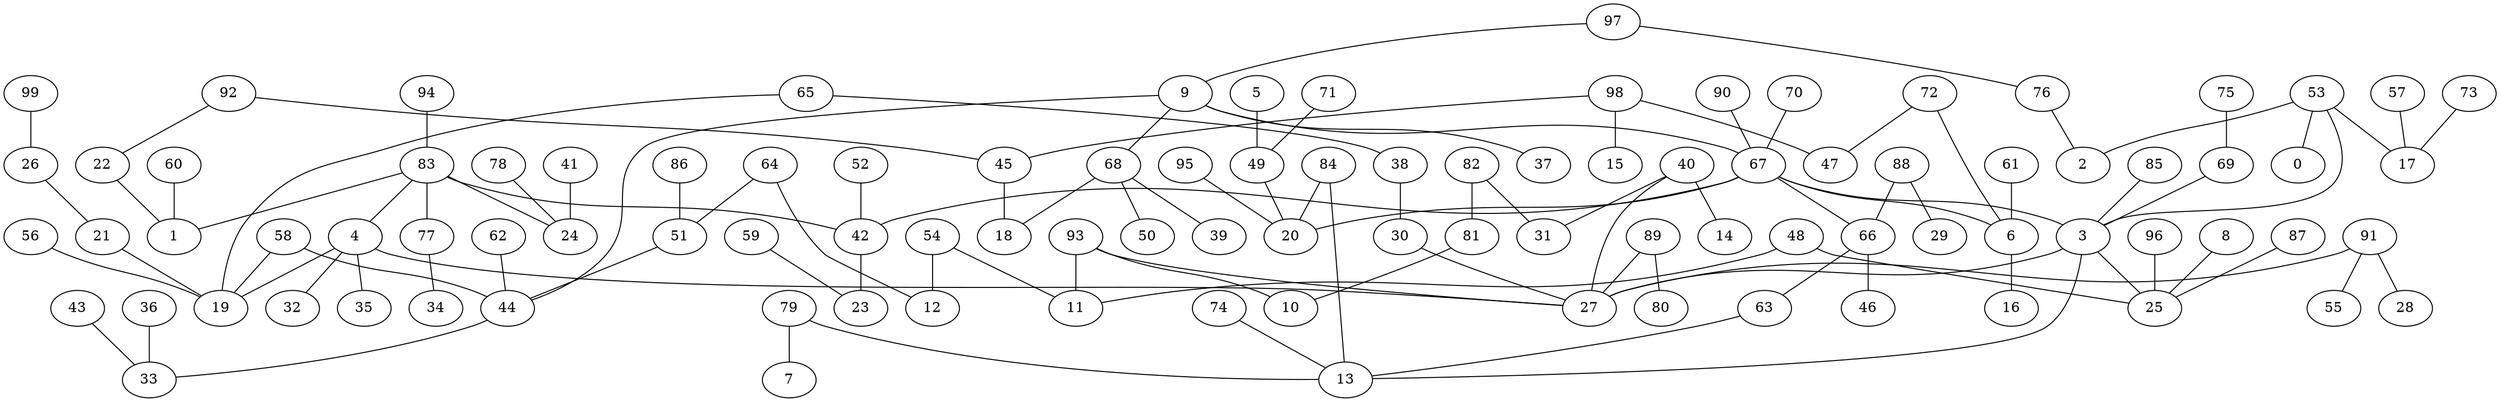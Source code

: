 digraph GG_graph {

subgraph G_graph {
edge [color = black]
"5" -> "49" [dir = none]
"99" -> "26" [dir = none]
"75" -> "69" [dir = none]
"72" -> "47" [dir = none]
"36" -> "33" [dir = none]
"94" -> "83" [dir = none]
"73" -> "17" [dir = none]
"64" -> "51" [dir = none]
"41" -> "24" [dir = none]
"79" -> "7" [dir = none]
"79" -> "13" [dir = none]
"56" -> "19" [dir = none]
"82" -> "81" [dir = none]
"82" -> "31" [dir = none]
"96" -> "25" [dir = none]
"43" -> "33" [dir = none]
"60" -> "1" [dir = none]
"65" -> "19" [dir = none]
"51" -> "44" [dir = none]
"77" -> "34" [dir = none]
"98" -> "47" [dir = none]
"98" -> "15" [dir = none]
"98" -> "45" [dir = none]
"26" -> "21" [dir = none]
"21" -> "19" [dir = none]
"49" -> "20" [dir = none]
"42" -> "23" [dir = none]
"68" -> "39" [dir = none]
"68" -> "50" [dir = none]
"68" -> "18" [dir = none]
"89" -> "80" [dir = none]
"89" -> "27" [dir = none]
"48" -> "11" [dir = none]
"48" -> "25" [dir = none]
"38" -> "30" [dir = none]
"61" -> "6" [dir = none]
"83" -> "4" [dir = none]
"83" -> "1" [dir = none]
"83" -> "24" [dir = none]
"83" -> "77" [dir = none]
"83" -> "42" [dir = none]
"69" -> "3" [dir = none]
"95" -> "20" [dir = none]
"84" -> "20" [dir = none]
"30" -> "27" [dir = none]
"58" -> "19" [dir = none]
"58" -> "44" [dir = none]
"85" -> "3" [dir = none]
"97" -> "76" [dir = none]
"97" -> "9" [dir = none]
"57" -> "17" [dir = none]
"45" -> "18" [dir = none]
"62" -> "44" [dir = none]
"3" -> "25" [dir = none]
"3" -> "27" [dir = none]
"9" -> "37" [dir = none]
"9" -> "68" [dir = none]
"9" -> "44" [dir = none]
"9" -> "67" [dir = none]
"93" -> "10" [dir = none]
"93" -> "11" [dir = none]
"8" -> "25" [dir = none]
"86" -> "51" [dir = none]
"40" -> "14" [dir = none]
"40" -> "31" [dir = none]
"40" -> "27" [dir = none]
"53" -> "0" [dir = none]
"53" -> "17" [dir = none]
"53" -> "3" [dir = none]
"63" -> "13" [dir = none]
"90" -> "67" [dir = none]
"44" -> "33" [dir = none]
"66" -> "46" [dir = none]
"66" -> "63" [dir = none]
"70" -> "67" [dir = none]
"76" -> "2" [dir = none]
"78" -> "24" [dir = none]
"59" -> "23" [dir = none]
"67" -> "6" [dir = none]
"67" -> "42" [dir = none]
"67" -> "20" [dir = none]
"67" -> "66" [dir = none]
"67" -> "3" [dir = none]
"52" -> "42" [dir = none]
"74" -> "13" [dir = none]
"4" -> "35" [dir = none]
"4" -> "32" [dir = none]
"91" -> "55" [dir = none]
"91" -> "28" [dir = none]
"91" -> "27" [dir = none]
"6" -> "16" [dir = none]
"87" -> "25" [dir = none]
"71" -> "49" [dir = none]
"92" -> "22" [dir = none]
"92" -> "45" [dir = none]
"88" -> "29" [dir = none]
"88" -> "66" [dir = none]
"54" -> "12" [dir = none]
"54" -> "11" [dir = none]
"65" -> "38" [dir = none]
"81" -> "10" [dir = none]
"3" -> "13" [dir = none]
"4" -> "19" [dir = none]
"53" -> "2" [dir = none]
"22" -> "1" [dir = none]
"4" -> "27" [dir = none]
"64" -> "12" [dir = none]
"84" -> "13" [dir = none]
"72" -> "6" [dir = none]
"93" -> "27" [dir = none]
}

}
